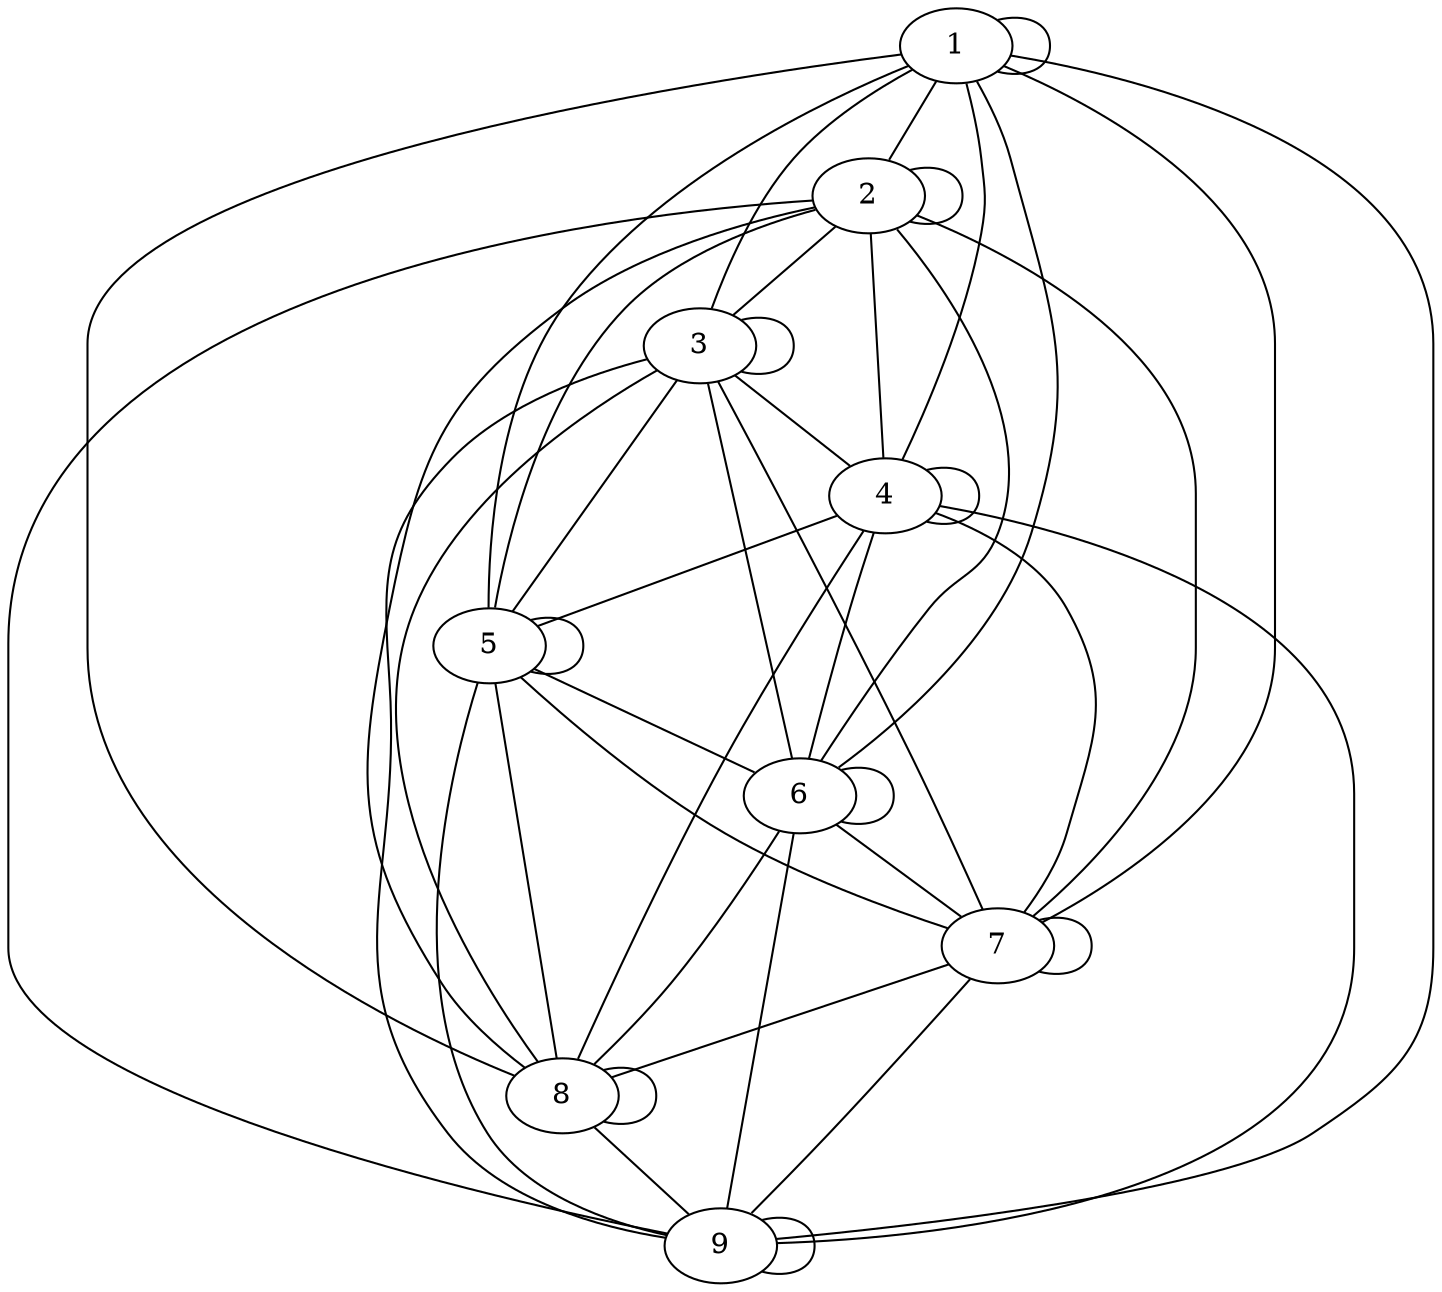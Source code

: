 graph demo{
	1 -- 1
	1 -- 2
	1 -- 3
	1 -- 4
	1 -- 5
	1 -- 6
	1 -- 7
	1 -- 8
	1 -- 9
	2 -- 2
	2 -- 3
	2 -- 4
	2 -- 5
	2 -- 6
	2 -- 7
	2 -- 8
	2 -- 9
	3 -- 3
	3 -- 4
	3 -- 5
	3 -- 6
	3 -- 7
	3 -- 8
	3 -- 9
	4 -- 4
	4 -- 5
	4 -- 6
	4 -- 7
	4 -- 8
	4 -- 9
	5 -- 5
	5 -- 6
	5 -- 7
	5 -- 8
	5 -- 9
	6 -- 6
	6 -- 7
	6 -- 8
	6 -- 9
	7 -- 7
	7 -- 8
	7 -- 9
	8 -- 8
	8 -- 9
	9 -- 9
}
